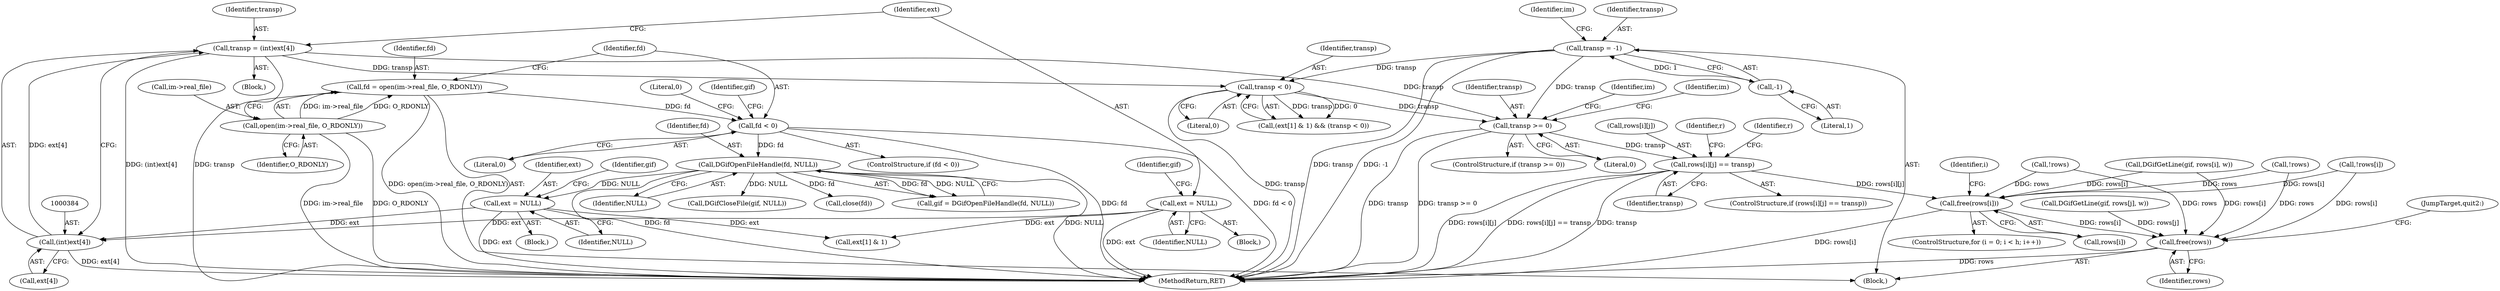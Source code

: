 digraph "0_enlightment_37a96801663b7b4cd3fbe56cc0eb8b6a17e766a8@pointer" {
"1000560" [label="(Call,rows[i][j] == transp)"];
"1000399" [label="(Call,transp >= 0)"];
"1000163" [label="(Call,transp = -1)"];
"1000165" [label="(Call,-1)"];
"1000377" [label="(Call,transp < 0)"];
"1000381" [label="(Call,transp = (int)ext[4])"];
"1000383" [label="(Call,(int)ext[4])"];
"1000388" [label="(Call,ext = NULL)"];
"1000354" [label="(Call,ext = NULL)"];
"1000188" [label="(Call,DGifOpenFileHandle(fd, NULL))"];
"1000181" [label="(Call,fd < 0)"];
"1000173" [label="(Call,fd = open(im->real_file, O_RDONLY))"];
"1000175" [label="(Call,open(im->real_file, O_RDONLY))"];
"1000761" [label="(Call,free(rows[i]))"];
"1000765" [label="(Call,free(rows))"];
"1000365" [label="(Block,)"];
"1000381" [label="(Call,transp = (int)ext[4])"];
"1000175" [label="(Call,open(im->real_file, O_RDONLY))"];
"1000760" [label="(Identifier,i)"];
"1000354" [label="(Call,ext = NULL)"];
"1000195" [label="(Call,close(fd))"];
"1000337" [label="(Call,DGifGetLine(gif, rows[i], w))"];
"1000180" [label="(ControlStructure,if (fd < 0))"];
"1000767" [label="(JumpTarget,quit2:)"];
"1000566" [label="(Identifier,transp)"];
"1000282" [label="(Call,!rows[i])"];
"1000762" [label="(Call,rows[i])"];
"1000183" [label="(Literal,0)"];
"1000613" [label="(Identifier,r)"];
"1000412" [label="(Identifier,im)"];
"1000163" [label="(Call,transp = -1)"];
"1000173" [label="(Call,fd = open(im->real_file, O_RDONLY))"];
"1000405" [label="(Identifier,im)"];
"1000186" [label="(Call,gif = DGifOpenFileHandle(fd, NULL))"];
"1000559" [label="(ControlStructure,if (rows[i][j] == transp))"];
"1000752" [label="(ControlStructure,for (i = 0; i < h; i++))"];
"1000765" [label="(Call,free(rows))"];
"1000319" [label="(Call,DGifGetLine(gif, rows[j], w))"];
"1000176" [label="(Call,im->real_file)"];
"1000358" [label="(Identifier,gif)"];
"1000164" [label="(Identifier,transp)"];
"1000351" [label="(Block,)"];
"1000169" [label="(Identifier,im)"];
"1000383" [label="(Call,(int)ext[4])"];
"1000356" [label="(Identifier,NULL)"];
"1000355" [label="(Identifier,ext)"];
"1000190" [label="(Identifier,NULL)"];
"1000377" [label="(Call,transp < 0)"];
"1000165" [label="(Call,-1)"];
"1000185" [label="(Literal,0)"];
"1000382" [label="(Identifier,transp)"];
"1000174" [label="(Identifier,fd)"];
"1000378" [label="(Identifier,transp)"];
"1000260" [label="(Call,!rows)"];
"1000401" [label="(Literal,0)"];
"1000371" [label="(Call,(ext[1] & 1) && (transp < 0))"];
"1000189" [label="(Identifier,fd)"];
"1000768" [label="(Call,DGifCloseFile(gif, NULL))"];
"1000187" [label="(Identifier,gif)"];
"1000398" [label="(ControlStructure,if (transp >= 0))"];
"1000766" [label="(Identifier,rows)"];
"1000560" [label="(Call,rows[i][j] == transp)"];
"1000561" [label="(Call,rows[i][j])"];
"1000392" [label="(Identifier,gif)"];
"1000114" [label="(Block,)"];
"1000773" [label="(MethodReturn,RET)"];
"1000390" [label="(Identifier,NULL)"];
"1000179" [label="(Identifier,O_RDONLY)"];
"1000388" [label="(Call,ext = NULL)"];
"1000380" [label="(Block,)"];
"1000188" [label="(Call,DGifOpenFileHandle(fd, NULL))"];
"1000166" [label="(Literal,1)"];
"1000389" [label="(Identifier,ext)"];
"1000181" [label="(Call,fd < 0)"];
"1000761" [label="(Call,free(rows[i]))"];
"1000416" [label="(Call,!rows)"];
"1000182" [label="(Identifier,fd)"];
"1000385" [label="(Call,ext[4])"];
"1000569" [label="(Identifier,r)"];
"1000379" [label="(Literal,0)"];
"1000399" [label="(Call,transp >= 0)"];
"1000372" [label="(Call,ext[1] & 1)"];
"1000400" [label="(Identifier,transp)"];
"1000560" -> "1000559"  [label="AST: "];
"1000560" -> "1000566"  [label="CFG: "];
"1000561" -> "1000560"  [label="AST: "];
"1000566" -> "1000560"  [label="AST: "];
"1000569" -> "1000560"  [label="CFG: "];
"1000613" -> "1000560"  [label="CFG: "];
"1000560" -> "1000773"  [label="DDG: rows[i][j] == transp"];
"1000560" -> "1000773"  [label="DDG: transp"];
"1000560" -> "1000773"  [label="DDG: rows[i][j]"];
"1000399" -> "1000560"  [label="DDG: transp"];
"1000560" -> "1000761"  [label="DDG: rows[i][j]"];
"1000399" -> "1000398"  [label="AST: "];
"1000399" -> "1000401"  [label="CFG: "];
"1000400" -> "1000399"  [label="AST: "];
"1000401" -> "1000399"  [label="AST: "];
"1000405" -> "1000399"  [label="CFG: "];
"1000412" -> "1000399"  [label="CFG: "];
"1000399" -> "1000773"  [label="DDG: transp"];
"1000399" -> "1000773"  [label="DDG: transp >= 0"];
"1000163" -> "1000399"  [label="DDG: transp"];
"1000377" -> "1000399"  [label="DDG: transp"];
"1000381" -> "1000399"  [label="DDG: transp"];
"1000163" -> "1000114"  [label="AST: "];
"1000163" -> "1000165"  [label="CFG: "];
"1000164" -> "1000163"  [label="AST: "];
"1000165" -> "1000163"  [label="AST: "];
"1000169" -> "1000163"  [label="CFG: "];
"1000163" -> "1000773"  [label="DDG: transp"];
"1000163" -> "1000773"  [label="DDG: -1"];
"1000165" -> "1000163"  [label="DDG: 1"];
"1000163" -> "1000377"  [label="DDG: transp"];
"1000165" -> "1000166"  [label="CFG: "];
"1000166" -> "1000165"  [label="AST: "];
"1000377" -> "1000371"  [label="AST: "];
"1000377" -> "1000379"  [label="CFG: "];
"1000378" -> "1000377"  [label="AST: "];
"1000379" -> "1000377"  [label="AST: "];
"1000371" -> "1000377"  [label="CFG: "];
"1000377" -> "1000773"  [label="DDG: transp"];
"1000377" -> "1000371"  [label="DDG: transp"];
"1000377" -> "1000371"  [label="DDG: 0"];
"1000381" -> "1000377"  [label="DDG: transp"];
"1000381" -> "1000380"  [label="AST: "];
"1000381" -> "1000383"  [label="CFG: "];
"1000382" -> "1000381"  [label="AST: "];
"1000383" -> "1000381"  [label="AST: "];
"1000389" -> "1000381"  [label="CFG: "];
"1000381" -> "1000773"  [label="DDG: (int)ext[4]"];
"1000381" -> "1000773"  [label="DDG: transp"];
"1000383" -> "1000381"  [label="DDG: ext[4]"];
"1000383" -> "1000385"  [label="CFG: "];
"1000384" -> "1000383"  [label="AST: "];
"1000385" -> "1000383"  [label="AST: "];
"1000383" -> "1000773"  [label="DDG: ext[4]"];
"1000388" -> "1000383"  [label="DDG: ext"];
"1000354" -> "1000383"  [label="DDG: ext"];
"1000388" -> "1000365"  [label="AST: "];
"1000388" -> "1000390"  [label="CFG: "];
"1000389" -> "1000388"  [label="AST: "];
"1000390" -> "1000388"  [label="AST: "];
"1000392" -> "1000388"  [label="CFG: "];
"1000388" -> "1000773"  [label="DDG: ext"];
"1000388" -> "1000372"  [label="DDG: ext"];
"1000354" -> "1000351"  [label="AST: "];
"1000354" -> "1000356"  [label="CFG: "];
"1000355" -> "1000354"  [label="AST: "];
"1000356" -> "1000354"  [label="AST: "];
"1000358" -> "1000354"  [label="CFG: "];
"1000354" -> "1000773"  [label="DDG: ext"];
"1000188" -> "1000354"  [label="DDG: NULL"];
"1000354" -> "1000372"  [label="DDG: ext"];
"1000188" -> "1000186"  [label="AST: "];
"1000188" -> "1000190"  [label="CFG: "];
"1000189" -> "1000188"  [label="AST: "];
"1000190" -> "1000188"  [label="AST: "];
"1000186" -> "1000188"  [label="CFG: "];
"1000188" -> "1000773"  [label="DDG: NULL"];
"1000188" -> "1000773"  [label="DDG: fd"];
"1000188" -> "1000186"  [label="DDG: fd"];
"1000188" -> "1000186"  [label="DDG: NULL"];
"1000181" -> "1000188"  [label="DDG: fd"];
"1000188" -> "1000195"  [label="DDG: fd"];
"1000188" -> "1000768"  [label="DDG: NULL"];
"1000181" -> "1000180"  [label="AST: "];
"1000181" -> "1000183"  [label="CFG: "];
"1000182" -> "1000181"  [label="AST: "];
"1000183" -> "1000181"  [label="AST: "];
"1000185" -> "1000181"  [label="CFG: "];
"1000187" -> "1000181"  [label="CFG: "];
"1000181" -> "1000773"  [label="DDG: fd"];
"1000181" -> "1000773"  [label="DDG: fd < 0"];
"1000173" -> "1000181"  [label="DDG: fd"];
"1000173" -> "1000114"  [label="AST: "];
"1000173" -> "1000175"  [label="CFG: "];
"1000174" -> "1000173"  [label="AST: "];
"1000175" -> "1000173"  [label="AST: "];
"1000182" -> "1000173"  [label="CFG: "];
"1000173" -> "1000773"  [label="DDG: open(im->real_file, O_RDONLY)"];
"1000175" -> "1000173"  [label="DDG: im->real_file"];
"1000175" -> "1000173"  [label="DDG: O_RDONLY"];
"1000175" -> "1000179"  [label="CFG: "];
"1000176" -> "1000175"  [label="AST: "];
"1000179" -> "1000175"  [label="AST: "];
"1000175" -> "1000773"  [label="DDG: O_RDONLY"];
"1000175" -> "1000773"  [label="DDG: im->real_file"];
"1000761" -> "1000752"  [label="AST: "];
"1000761" -> "1000762"  [label="CFG: "];
"1000762" -> "1000761"  [label="AST: "];
"1000760" -> "1000761"  [label="CFG: "];
"1000761" -> "1000773"  [label="DDG: rows[i]"];
"1000337" -> "1000761"  [label="DDG: rows[i]"];
"1000416" -> "1000761"  [label="DDG: rows"];
"1000260" -> "1000761"  [label="DDG: rows"];
"1000282" -> "1000761"  [label="DDG: rows[i]"];
"1000761" -> "1000765"  [label="DDG: rows[i]"];
"1000765" -> "1000114"  [label="AST: "];
"1000765" -> "1000766"  [label="CFG: "];
"1000766" -> "1000765"  [label="AST: "];
"1000767" -> "1000765"  [label="CFG: "];
"1000765" -> "1000773"  [label="DDG: rows"];
"1000337" -> "1000765"  [label="DDG: rows[i]"];
"1000416" -> "1000765"  [label="DDG: rows"];
"1000282" -> "1000765"  [label="DDG: rows[i]"];
"1000260" -> "1000765"  [label="DDG: rows"];
"1000319" -> "1000765"  [label="DDG: rows[j]"];
}
